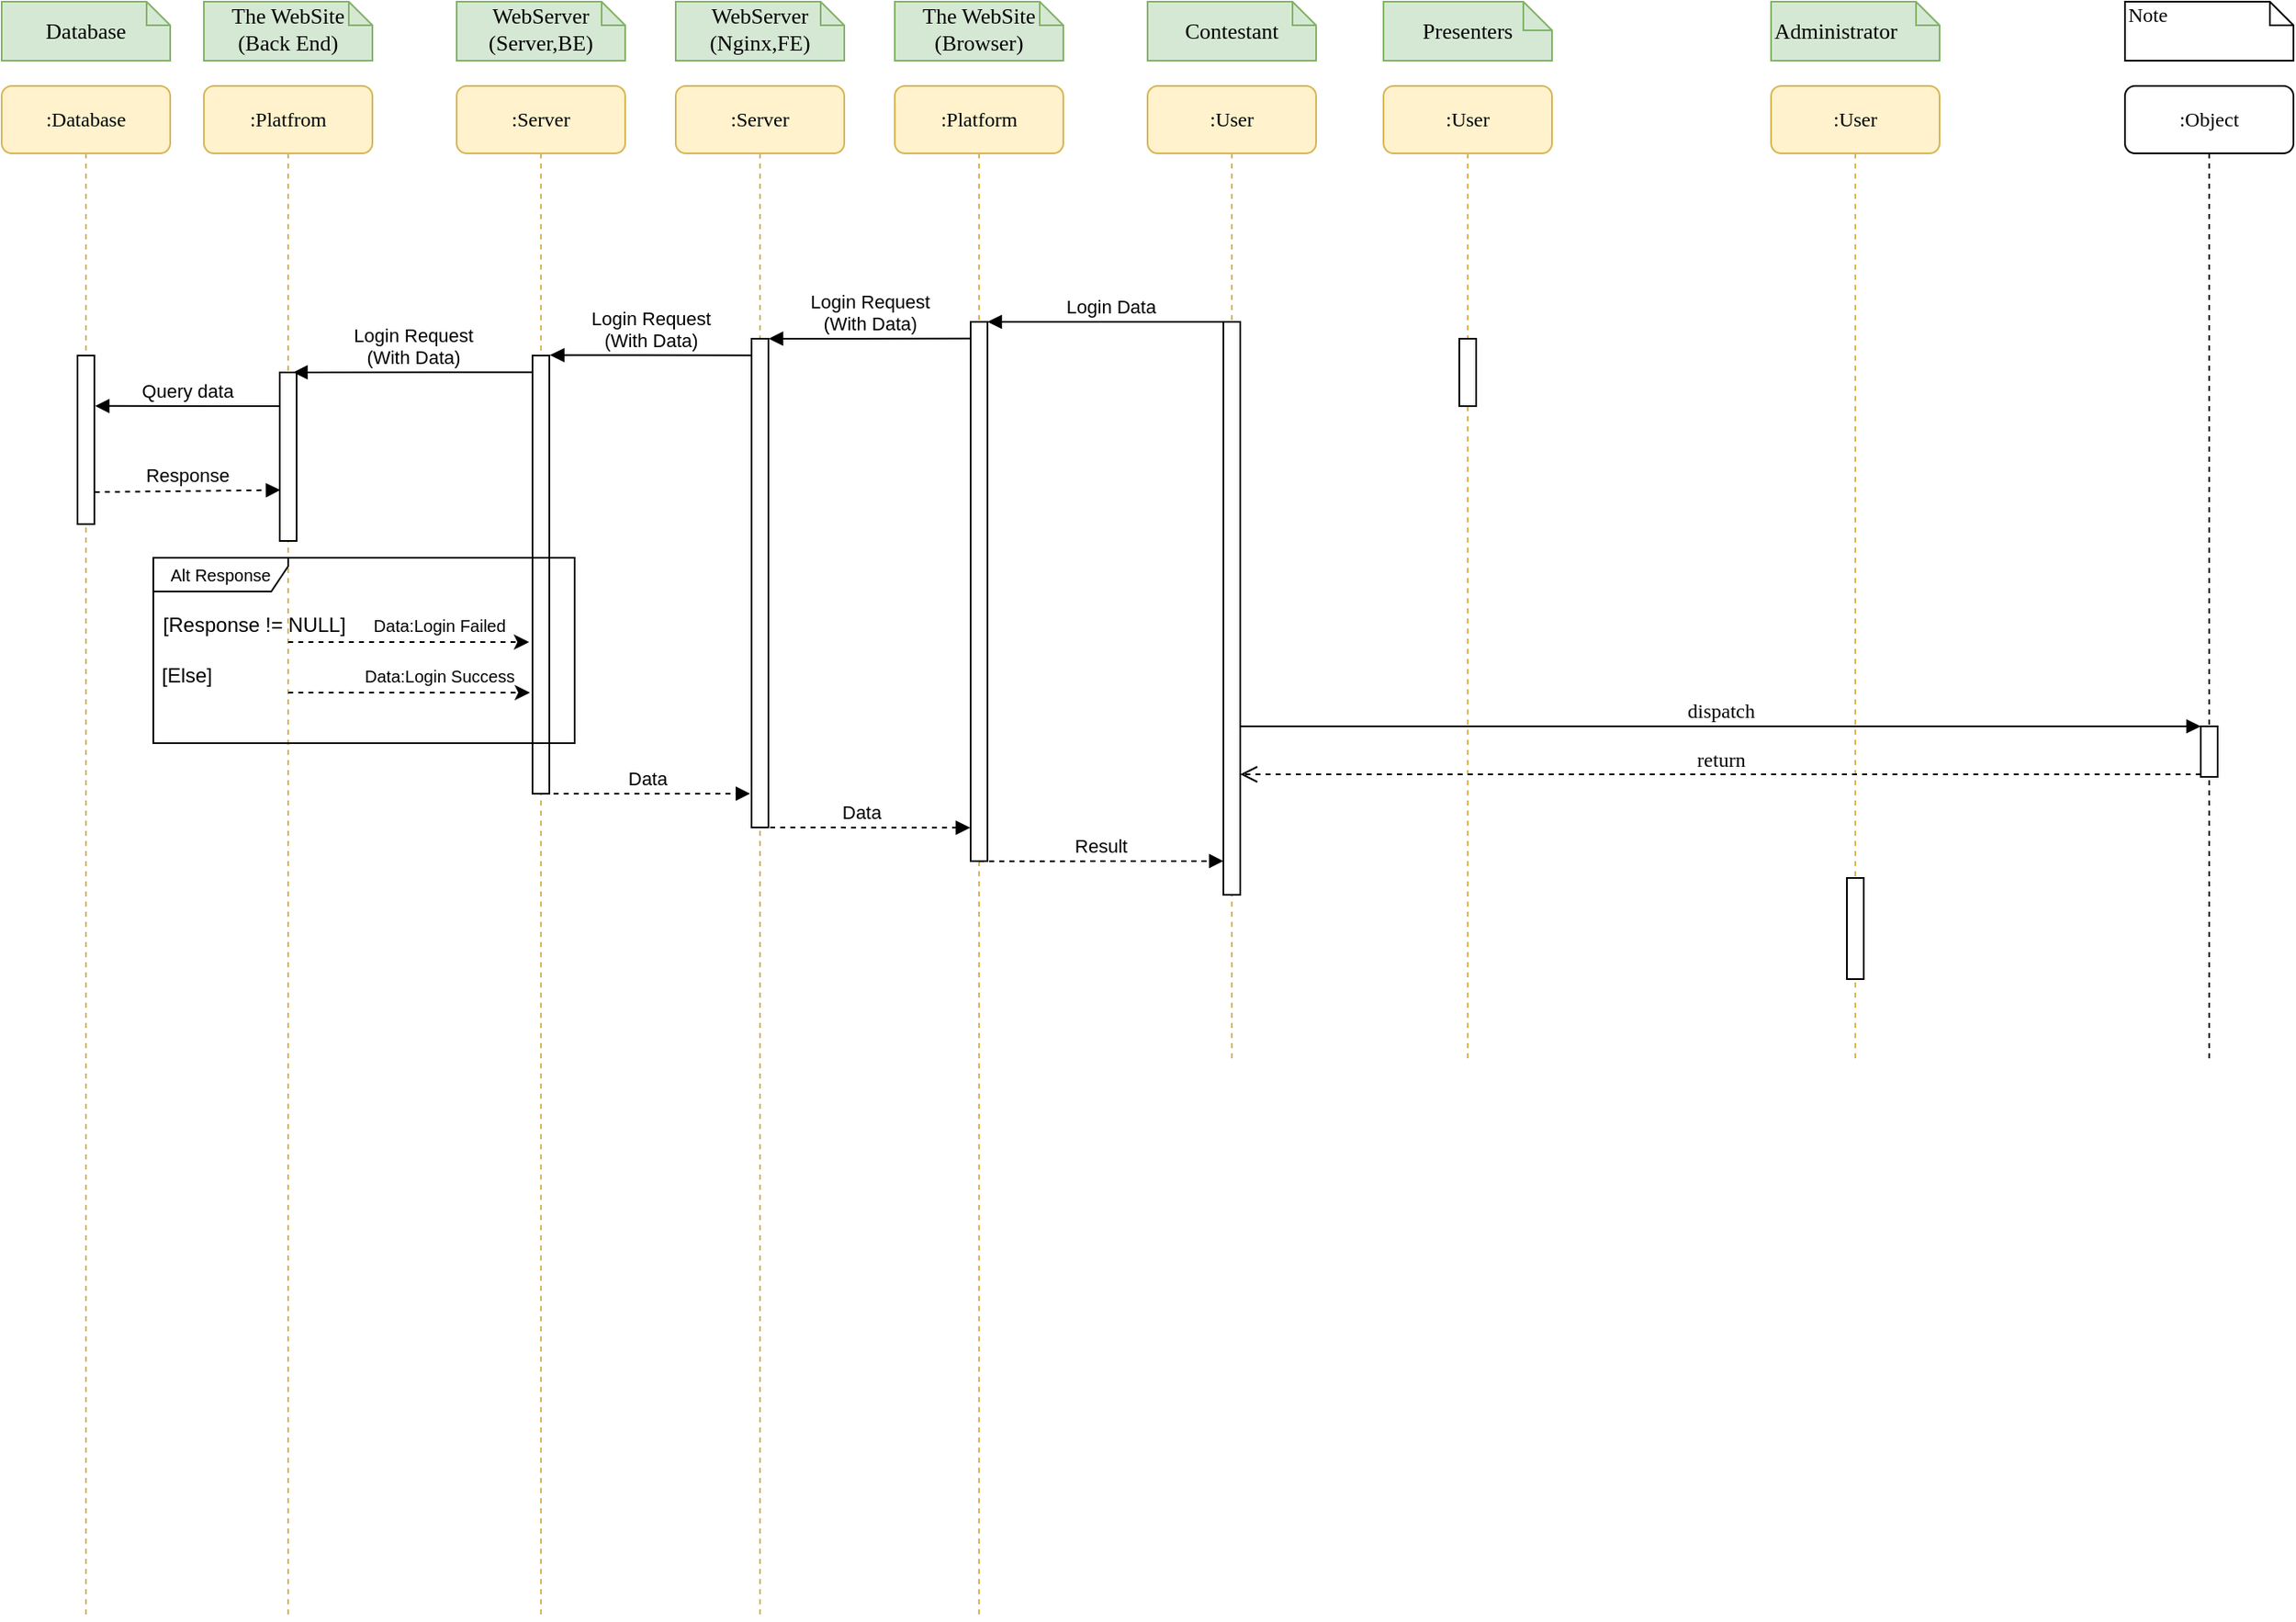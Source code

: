 <mxfile version="12.9.14" type="github">
  <diagram name="Page-1" id="13e1069c-82ec-6db2-03f1-153e76fe0fe0">
    <mxGraphModel dx="1540" dy="920" grid="1" gridSize="10" guides="1" tooltips="1" connect="1" arrows="1" fold="1" page="1" pageScale="1" pageWidth="1654" pageHeight="1169" background="#ffffff" math="0" shadow="0">
      <root>
        <mxCell id="0" />
        <mxCell id="1" parent="0" />
        <mxCell id="7baba1c4bc27f4b0-2" value=":Database" style="shape=umlLifeline;perimeter=lifelinePerimeter;whiteSpace=wrap;html=1;container=1;collapsible=0;recursiveResize=0;outlineConnect=0;rounded=1;shadow=0;comic=0;labelBackgroundColor=none;strokeWidth=1;fontFamily=Verdana;fontSize=12;align=center;fillColor=#fff2cc;strokeColor=#d6b656;" parent="1" vertex="1">
          <mxGeometry x="500" y="80" width="100" height="910" as="geometry" />
        </mxCell>
        <mxCell id="7baba1c4bc27f4b0-10" value="" style="html=1;points=[];perimeter=orthogonalPerimeter;rounded=0;shadow=0;comic=0;labelBackgroundColor=none;strokeWidth=1;fontFamily=Verdana;fontSize=12;align=center;" parent="7baba1c4bc27f4b0-2" vertex="1">
          <mxGeometry x="45" y="160" width="10" height="100" as="geometry" />
        </mxCell>
        <mxCell id="7baba1c4bc27f4b0-3" value=":Platfrom" style="shape=umlLifeline;perimeter=lifelinePerimeter;whiteSpace=wrap;html=1;container=1;collapsible=0;recursiveResize=0;outlineConnect=0;rounded=1;shadow=0;comic=0;labelBackgroundColor=none;strokeWidth=1;fontFamily=Verdana;fontSize=12;align=center;fillColor=#fff2cc;strokeColor=#d6b656;" parent="1" vertex="1">
          <mxGeometry x="620" y="80" width="100" height="910" as="geometry" />
        </mxCell>
        <mxCell id="7baba1c4bc27f4b0-13" value="" style="html=1;points=[];perimeter=orthogonalPerimeter;rounded=0;shadow=0;comic=0;labelBackgroundColor=none;strokeWidth=1;fontFamily=Verdana;fontSize=12;align=center;" parent="7baba1c4bc27f4b0-3" vertex="1">
          <mxGeometry x="45" y="170" width="10" height="100" as="geometry" />
        </mxCell>
        <mxCell id="7baba1c4bc27f4b0-4" value=":User" style="shape=umlLifeline;perimeter=lifelinePerimeter;whiteSpace=wrap;html=1;container=1;collapsible=0;recursiveResize=0;outlineConnect=0;rounded=1;shadow=0;comic=0;labelBackgroundColor=none;strokeWidth=1;fontFamily=Verdana;fontSize=12;align=center;fillColor=#fff2cc;strokeColor=#d6b656;" parent="1" vertex="1">
          <mxGeometry x="1180" y="80" width="100" height="580" as="geometry" />
        </mxCell>
        <mxCell id="7baba1c4bc27f4b0-16" value="" style="html=1;points=[];perimeter=orthogonalPerimeter;rounded=0;shadow=0;comic=0;labelBackgroundColor=none;strokeWidth=1;fontFamily=Verdana;fontSize=12;align=center;" parent="7baba1c4bc27f4b0-4" vertex="1">
          <mxGeometry x="45" y="140" width="10" height="340" as="geometry" />
        </mxCell>
        <mxCell id="7baba1c4bc27f4b0-5" value=":User" style="shape=umlLifeline;perimeter=lifelinePerimeter;whiteSpace=wrap;html=1;container=1;collapsible=0;recursiveResize=0;outlineConnect=0;rounded=1;shadow=0;comic=0;labelBackgroundColor=none;strokeWidth=1;fontFamily=Verdana;fontSize=12;align=center;fillColor=#fff2cc;strokeColor=#d6b656;" parent="1" vertex="1">
          <mxGeometry x="1320" y="80" width="100" height="580" as="geometry" />
        </mxCell>
        <mxCell id="7baba1c4bc27f4b0-19" value="" style="html=1;points=[];perimeter=orthogonalPerimeter;rounded=0;shadow=0;comic=0;labelBackgroundColor=none;strokeWidth=1;fontFamily=Verdana;fontSize=12;align=center;" parent="7baba1c4bc27f4b0-5" vertex="1">
          <mxGeometry x="45" y="150" width="10" height="40" as="geometry" />
        </mxCell>
        <mxCell id="7baba1c4bc27f4b0-6" value=":User" style="shape=umlLifeline;perimeter=lifelinePerimeter;whiteSpace=wrap;html=1;container=1;collapsible=0;recursiveResize=0;outlineConnect=0;rounded=1;shadow=0;comic=0;labelBackgroundColor=none;strokeWidth=1;fontFamily=Verdana;fontSize=12;align=center;fillColor=#fff2cc;strokeColor=#d6b656;" parent="1" vertex="1">
          <mxGeometry x="1550" y="80" width="100" height="580" as="geometry" />
        </mxCell>
        <mxCell id="7baba1c4bc27f4b0-28" value="" style="html=1;points=[];perimeter=orthogonalPerimeter;rounded=0;shadow=0;comic=0;labelBackgroundColor=none;strokeWidth=1;fontFamily=Verdana;fontSize=12;align=center;" parent="7baba1c4bc27f4b0-6" vertex="1">
          <mxGeometry x="45" y="470" width="10" height="60" as="geometry" />
        </mxCell>
        <mxCell id="7baba1c4bc27f4b0-7" value=":Object" style="shape=umlLifeline;perimeter=lifelinePerimeter;whiteSpace=wrap;html=1;container=1;collapsible=0;recursiveResize=0;outlineConnect=0;rounded=1;shadow=0;comic=0;labelBackgroundColor=none;strokeWidth=1;fontFamily=Verdana;fontSize=12;align=center;" parent="1" vertex="1">
          <mxGeometry x="1760" y="80" width="100" height="580" as="geometry" />
        </mxCell>
        <mxCell id="7baba1c4bc27f4b0-25" value="" style="html=1;points=[];perimeter=orthogonalPerimeter;rounded=0;shadow=0;comic=0;labelBackgroundColor=none;strokeColor=#000000;strokeWidth=1;fillColor=#FFFFFF;fontFamily=Verdana;fontSize=12;fontColor=#000000;align=center;" parent="7baba1c4bc27f4b0-7" vertex="1">
          <mxGeometry x="45" y="380" width="10" height="30" as="geometry" />
        </mxCell>
        <mxCell id="7baba1c4bc27f4b0-8" value=":Platform" style="shape=umlLifeline;perimeter=lifelinePerimeter;whiteSpace=wrap;html=1;container=1;collapsible=0;recursiveResize=0;outlineConnect=0;rounded=1;shadow=0;comic=0;labelBackgroundColor=none;strokeWidth=1;fontFamily=Verdana;fontSize=12;align=center;fillColor=#fff2cc;strokeColor=#d6b656;" parent="1" vertex="1">
          <mxGeometry x="1030" y="80" width="100" height="910" as="geometry" />
        </mxCell>
        <mxCell id="7baba1c4bc27f4b0-9" value="" style="html=1;points=[];perimeter=orthogonalPerimeter;rounded=0;shadow=0;comic=0;labelBackgroundColor=none;strokeWidth=1;fontFamily=Verdana;fontSize=12;align=center;" parent="7baba1c4bc27f4b0-8" vertex="1">
          <mxGeometry x="45" y="140" width="10" height="320" as="geometry" />
        </mxCell>
        <mxCell id="7baba1c4bc27f4b0-26" value="dispatch" style="html=1;verticalAlign=bottom;endArrow=block;entryX=0;entryY=0;labelBackgroundColor=none;fontFamily=Verdana;fontSize=12;" parent="1" target="7baba1c4bc27f4b0-25" edge="1">
          <mxGeometry relative="1" as="geometry">
            <mxPoint x="1235" y="460.0" as="sourcePoint" />
          </mxGeometry>
        </mxCell>
        <mxCell id="7baba1c4bc27f4b0-27" value="return" style="html=1;verticalAlign=bottom;endArrow=open;dashed=1;endSize=8;exitX=0;exitY=0.95;labelBackgroundColor=none;fontFamily=Verdana;fontSize=12;" parent="1" source="7baba1c4bc27f4b0-25" edge="1">
          <mxGeometry relative="1" as="geometry">
            <mxPoint x="1235" y="488.5" as="targetPoint" />
          </mxGeometry>
        </mxCell>
        <mxCell id="7baba1c4bc27f4b0-40" value="&lt;div&gt;&lt;span style=&quot;line-height: 120% ; font-size: 13px&quot;&gt;The WebSite&lt;/span&gt;&lt;/div&gt;&lt;div&gt;&lt;span style=&quot;line-height: 120% ; font-size: 13px&quot;&gt;(Browser)&lt;/span&gt;&lt;/div&gt;" style="shape=note;whiteSpace=wrap;html=1;size=14;verticalAlign=top;align=center;spacingTop=-6;rounded=0;shadow=0;comic=0;labelBackgroundColor=none;strokeWidth=1;fontFamily=Verdana;fontSize=12;fillColor=#d5e8d4;strokeColor=#82b366;" parent="1" vertex="1">
          <mxGeometry x="1030" y="30" width="100" height="35" as="geometry" />
        </mxCell>
        <mxCell id="7baba1c4bc27f4b0-41" value="&lt;font style=&quot;font-size: 13px ; line-height: 260%&quot;&gt;Database&lt;/font&gt;" style="shape=note;whiteSpace=wrap;html=1;size=14;verticalAlign=top;align=center;spacingTop=-6;rounded=0;shadow=0;comic=0;labelBackgroundColor=none;strokeWidth=1;fontFamily=Verdana;fontSize=12;fillColor=#d5e8d4;strokeColor=#82b366;" parent="1" vertex="1">
          <mxGeometry x="500" y="30" width="100" height="35" as="geometry" />
        </mxCell>
        <mxCell id="7baba1c4bc27f4b0-42" value="&lt;div style=&quot;font-size: 13px&quot;&gt;&lt;span&gt;&lt;font style=&quot;font-size: 13px&quot;&gt;The WebSite&lt;/font&gt;&lt;/span&gt;&lt;/div&gt;&lt;div style=&quot;font-size: 13px&quot;&gt;&lt;span&gt;&lt;font style=&quot;font-size: 13px&quot;&gt;(Back End)&lt;/font&gt;&lt;/span&gt;&lt;/div&gt;" style="shape=note;whiteSpace=wrap;html=1;size=14;verticalAlign=top;align=center;spacingTop=-6;rounded=0;shadow=0;comic=0;labelBackgroundColor=none;strokeWidth=1;fontFamily=Verdana;fontSize=12;fillColor=#d5e8d4;strokeColor=#82b366;" parent="1" vertex="1">
          <mxGeometry x="620" y="30" width="100" height="35" as="geometry" />
        </mxCell>
        <mxCell id="7baba1c4bc27f4b0-43" value="&lt;font style=&quot;font-size: 13px ; line-height: 260%&quot;&gt;Contestant&lt;/font&gt;" style="shape=note;whiteSpace=wrap;html=1;size=14;verticalAlign=top;align=center;spacingTop=-6;rounded=0;shadow=0;comic=0;labelBackgroundColor=none;strokeWidth=1;fontFamily=Verdana;fontSize=12;fillColor=#d5e8d4;strokeColor=#82b366;" parent="1" vertex="1">
          <mxGeometry x="1180" y="30" width="100" height="35" as="geometry" />
        </mxCell>
        <mxCell id="7baba1c4bc27f4b0-44" value="&lt;font style=&quot;font-size: 13px ; line-height: 260%&quot;&gt;Presenters&lt;/font&gt;" style="shape=note;whiteSpace=wrap;html=1;size=17;verticalAlign=top;align=center;spacingTop=-6;rounded=0;shadow=0;comic=0;labelBackgroundColor=none;strokeWidth=1;fontFamily=Verdana;fontSize=12;fillColor=#d5e8d4;strokeColor=#82b366;" parent="1" vertex="1">
          <mxGeometry x="1320" y="30" width="100" height="35" as="geometry" />
        </mxCell>
        <mxCell id="7baba1c4bc27f4b0-45" value="&lt;font style=&quot;font-size: 13px ; line-height: 260%&quot;&gt;Administrator&lt;/font&gt;" style="shape=note;whiteSpace=wrap;html=1;size=14;verticalAlign=top;align=left;spacingTop=-6;rounded=0;shadow=0;comic=0;labelBackgroundColor=none;strokeWidth=1;fontFamily=Verdana;fontSize=12;fillColor=#d5e8d4;strokeColor=#82b366;" parent="1" vertex="1">
          <mxGeometry x="1550" y="30" width="100" height="35" as="geometry" />
        </mxCell>
        <mxCell id="7baba1c4bc27f4b0-46" value="Note" style="shape=note;whiteSpace=wrap;html=1;size=14;verticalAlign=top;align=left;spacingTop=-6;rounded=0;shadow=0;comic=0;labelBackgroundColor=none;strokeWidth=1;fontFamily=Verdana;fontSize=12" parent="1" vertex="1">
          <mxGeometry x="1760" y="30" width="100" height="35" as="geometry" />
        </mxCell>
        <mxCell id="4uj9QXO0IwnyNkfjcyjK-6" value="&lt;div style=&quot;font-size: 13px&quot;&gt;WebServer&lt;/div&gt;&lt;div style=&quot;font-size: 13px&quot;&gt;(Nginx,FE)&lt;/div&gt;" style="shape=note;whiteSpace=wrap;html=1;size=14;verticalAlign=top;align=center;spacingTop=-6;rounded=0;shadow=0;comic=0;labelBackgroundColor=none;strokeWidth=1;fontFamily=Verdana;fontSize=12;fillColor=#d5e8d4;strokeColor=#82b366;" vertex="1" parent="1">
          <mxGeometry x="900" y="30" width="100" height="35" as="geometry" />
        </mxCell>
        <mxCell id="4uj9QXO0IwnyNkfjcyjK-7" value=":Server" style="shape=umlLifeline;perimeter=lifelinePerimeter;whiteSpace=wrap;html=1;container=1;collapsible=0;recursiveResize=0;outlineConnect=0;rounded=1;shadow=0;comic=0;labelBackgroundColor=none;strokeWidth=1;fontFamily=Verdana;fontSize=12;align=center;fillColor=#fff2cc;strokeColor=#d6b656;" vertex="1" parent="1">
          <mxGeometry x="900" y="80" width="100" height="910" as="geometry" />
        </mxCell>
        <mxCell id="4uj9QXO0IwnyNkfjcyjK-8" value="" style="html=1;points=[];perimeter=orthogonalPerimeter;rounded=0;shadow=0;comic=0;labelBackgroundColor=none;strokeWidth=1;fontFamily=Verdana;fontSize=12;align=center;" vertex="1" parent="4uj9QXO0IwnyNkfjcyjK-7">
          <mxGeometry x="45" y="150" width="10" height="290" as="geometry" />
        </mxCell>
        <mxCell id="4uj9QXO0IwnyNkfjcyjK-10" value=":Server" style="shape=umlLifeline;perimeter=lifelinePerimeter;whiteSpace=wrap;html=1;container=1;collapsible=0;recursiveResize=0;outlineConnect=0;rounded=1;shadow=0;comic=0;labelBackgroundColor=none;strokeWidth=1;fontFamily=Verdana;fontSize=12;align=center;fillColor=#fff2cc;strokeColor=#d6b656;" vertex="1" parent="1">
          <mxGeometry x="770" y="80" width="100" height="910" as="geometry" />
        </mxCell>
        <mxCell id="4uj9QXO0IwnyNkfjcyjK-11" value="" style="html=1;points=[];perimeter=orthogonalPerimeter;rounded=0;shadow=0;comic=0;labelBackgroundColor=none;strokeWidth=1;fontFamily=Verdana;fontSize=12;align=center;" vertex="1" parent="4uj9QXO0IwnyNkfjcyjK-10">
          <mxGeometry x="45" y="160" width="10" height="260" as="geometry" />
        </mxCell>
        <mxCell id="4uj9QXO0IwnyNkfjcyjK-12" value="&lt;div style=&quot;font-size: 13px&quot;&gt;WebServer&lt;/div&gt;&lt;div style=&quot;font-size: 13px&quot;&gt;(Server,BE)&lt;/div&gt;" style="shape=note;whiteSpace=wrap;html=1;size=14;verticalAlign=top;align=center;spacingTop=-6;rounded=0;shadow=0;comic=0;labelBackgroundColor=none;strokeWidth=1;fontFamily=Verdana;fontSize=12;fillColor=#d5e8d4;strokeColor=#82b366;" vertex="1" parent="1">
          <mxGeometry x="770" y="30" width="100" height="35" as="geometry" />
        </mxCell>
        <mxCell id="4uj9QXO0IwnyNkfjcyjK-17" value="Login Data" style="html=1;verticalAlign=bottom;endArrow=block;" edge="1" parent="1" source="7baba1c4bc27f4b0-4" target="7baba1c4bc27f4b0-9">
          <mxGeometry width="80" relative="1" as="geometry">
            <mxPoint x="1110" y="220" as="sourcePoint" />
            <mxPoint x="1090" y="220" as="targetPoint" />
            <Array as="points">
              <mxPoint x="1230" y="220" />
            </Array>
          </mxGeometry>
        </mxCell>
        <mxCell id="4uj9QXO0IwnyNkfjcyjK-18" value="Login Request&lt;br&gt;(With Data)" style="html=1;verticalAlign=bottom;endArrow=block;entryX=1.019;entryY=0;entryDx=0;entryDy=0;entryPerimeter=0;exitX=-0.029;exitY=0.031;exitDx=0;exitDy=0;exitPerimeter=0;" edge="1" parent="1" source="7baba1c4bc27f4b0-9" target="4uj9QXO0IwnyNkfjcyjK-8">
          <mxGeometry width="80" relative="1" as="geometry">
            <mxPoint x="1073" y="230" as="sourcePoint" />
            <mxPoint x="960" y="231" as="targetPoint" />
            <Array as="points" />
          </mxGeometry>
        </mxCell>
        <mxCell id="4uj9QXO0IwnyNkfjcyjK-19" value="Login Request&lt;br&gt;(With Data)" style="html=1;verticalAlign=bottom;endArrow=block;exitX=-0.011;exitY=0.034;exitDx=0;exitDy=0;exitPerimeter=0;entryX=1.037;entryY=-0.001;entryDx=0;entryDy=0;entryPerimeter=0;" edge="1" parent="1" source="4uj9QXO0IwnyNkfjcyjK-8" target="4uj9QXO0IwnyNkfjcyjK-11">
          <mxGeometry width="80" relative="1" as="geometry">
            <mxPoint x="943" y="240" as="sourcePoint" />
            <mxPoint x="830" y="241" as="targetPoint" />
            <Array as="points" />
          </mxGeometry>
        </mxCell>
        <mxCell id="4uj9QXO0IwnyNkfjcyjK-20" value="Login Request&lt;br&gt;(With Data)" style="html=1;verticalAlign=bottom;endArrow=block;exitX=-0.026;exitY=0.038;exitDx=0;exitDy=0;exitPerimeter=0;" edge="1" parent="1" source="4uj9QXO0IwnyNkfjcyjK-11">
          <mxGeometry width="80" relative="1" as="geometry">
            <mxPoint x="809.3" y="249.94" as="sourcePoint" />
            <mxPoint x="673" y="250" as="targetPoint" />
            <Array as="points" />
          </mxGeometry>
        </mxCell>
        <mxCell id="4uj9QXO0IwnyNkfjcyjK-21" value="Query data" style="html=1;verticalAlign=bottom;endArrow=block;entryX=1.039;entryY=0.299;entryDx=0;entryDy=0;entryPerimeter=0;" edge="1" parent="1" target="7baba1c4bc27f4b0-10">
          <mxGeometry width="80" relative="1" as="geometry">
            <mxPoint x="665" y="270" as="sourcePoint" />
            <mxPoint x="557" y="270" as="targetPoint" />
            <Array as="points" />
          </mxGeometry>
        </mxCell>
        <mxCell id="4uj9QXO0IwnyNkfjcyjK-22" value="Response" style="html=1;verticalAlign=bottom;endArrow=block;exitX=1.02;exitY=0.81;exitDx=0;exitDy=0;exitPerimeter=0;entryX=0.033;entryY=0.698;entryDx=0;entryDy=0;entryPerimeter=0;dashed=1;" edge="1" parent="1" source="7baba1c4bc27f4b0-10" target="7baba1c4bc27f4b0-13">
          <mxGeometry width="80" relative="1" as="geometry">
            <mxPoint x="560" y="300" as="sourcePoint" />
            <mxPoint x="640" y="300" as="targetPoint" />
          </mxGeometry>
        </mxCell>
        <mxCell id="4uj9QXO0IwnyNkfjcyjK-23" value="&lt;font style=&quot;font-size: 10px&quot;&gt;Alt Response&lt;/font&gt;" style="shape=umlFrame;whiteSpace=wrap;html=1;width=80;height=20;" vertex="1" parent="1">
          <mxGeometry x="590" y="360" width="250" height="110" as="geometry" />
        </mxCell>
        <mxCell id="4uj9QXO0IwnyNkfjcyjK-25" value="[Response != NULL]" style="text;html=1;strokeColor=none;fillColor=none;align=center;verticalAlign=middle;whiteSpace=wrap;rounded=0;" vertex="1" parent="1">
          <mxGeometry x="590" y="390" width="120" height="20" as="geometry" />
        </mxCell>
        <mxCell id="4uj9QXO0IwnyNkfjcyjK-26" value="[Else]" style="text;html=1;strokeColor=none;fillColor=none;align=center;verticalAlign=middle;whiteSpace=wrap;rounded=0;" vertex="1" parent="1">
          <mxGeometry x="590" y="420" width="40" height="20" as="geometry" />
        </mxCell>
        <mxCell id="4uj9QXO0IwnyNkfjcyjK-27" value="" style="endArrow=classic;html=1;dashed=1;" edge="1" parent="1" source="7baba1c4bc27f4b0-3">
          <mxGeometry width="50" height="50" relative="1" as="geometry">
            <mxPoint x="690" y="420" as="sourcePoint" />
            <mxPoint x="813" y="410" as="targetPoint" />
          </mxGeometry>
        </mxCell>
        <mxCell id="4uj9QXO0IwnyNkfjcyjK-28" value="&lt;font style=&quot;font-size: 10px&quot;&gt;Data:Login Failed&lt;/font&gt;" style="text;html=1;strokeColor=none;fillColor=none;align=center;verticalAlign=middle;whiteSpace=wrap;rounded=0;" vertex="1" parent="1">
          <mxGeometry x="710" y="390" width="100" height="20" as="geometry" />
        </mxCell>
        <mxCell id="4uj9QXO0IwnyNkfjcyjK-31" value="" style="endArrow=classic;html=1;dashed=1;" edge="1" parent="1">
          <mxGeometry width="50" height="50" relative="1" as="geometry">
            <mxPoint x="670" y="440" as="sourcePoint" />
            <mxPoint x="813.5" y="440" as="targetPoint" />
          </mxGeometry>
        </mxCell>
        <mxCell id="4uj9QXO0IwnyNkfjcyjK-32" value="&lt;font style=&quot;font-size: 10px&quot;&gt;Data:Login Success&lt;/font&gt;" style="text;html=1;strokeColor=none;fillColor=none;align=center;verticalAlign=middle;whiteSpace=wrap;rounded=0;" vertex="1" parent="1">
          <mxGeometry x="705" y="420" width="110" height="20" as="geometry" />
        </mxCell>
        <mxCell id="4uj9QXO0IwnyNkfjcyjK-39" value="Data" style="html=1;verticalAlign=bottom;endArrow=block;exitX=0.648;exitY=1;exitDx=0;exitDy=0;exitPerimeter=0;dashed=1;entryX=-0.081;entryY=0.931;entryDx=0;entryDy=0;entryPerimeter=0;" edge="1" parent="1" source="4uj9QXO0IwnyNkfjcyjK-11" target="4uj9QXO0IwnyNkfjcyjK-8">
          <mxGeometry width="80" relative="1" as="geometry">
            <mxPoint x="827" y="501.2" as="sourcePoint" />
            <mxPoint x="937.13" y="500.0" as="targetPoint" />
          </mxGeometry>
        </mxCell>
        <mxCell id="4uj9QXO0IwnyNkfjcyjK-40" value="Data" style="html=1;verticalAlign=bottom;endArrow=block;exitX=1.02;exitY=0.81;exitDx=0;exitDy=0;exitPerimeter=0;entryX=-0.026;entryY=0.938;entryDx=0;entryDy=0;entryPerimeter=0;dashed=1;" edge="1" parent="1" target="7baba1c4bc27f4b0-9">
          <mxGeometry x="-0.039" width="80" relative="1" as="geometry">
            <mxPoint x="950" y="520" as="sourcePoint" />
            <mxPoint x="1067.89" y="520.1" as="targetPoint" />
            <mxPoint as="offset" />
          </mxGeometry>
        </mxCell>
        <mxCell id="4uj9QXO0IwnyNkfjcyjK-41" value="Result" style="html=1;verticalAlign=bottom;endArrow=block;exitX=1.02;exitY=0.81;exitDx=0;exitDy=0;exitPerimeter=0;entryX=0.006;entryY=0.941;entryDx=0;entryDy=0;entryPerimeter=0;dashed=1;" edge="1" parent="1" target="7baba1c4bc27f4b0-16">
          <mxGeometry width="80" relative="1" as="geometry">
            <mxPoint x="1080" y="540.16" as="sourcePoint" />
            <mxPoint x="1204.89" y="540.0" as="targetPoint" />
            <Array as="points" />
          </mxGeometry>
        </mxCell>
      </root>
    </mxGraphModel>
  </diagram>
</mxfile>
